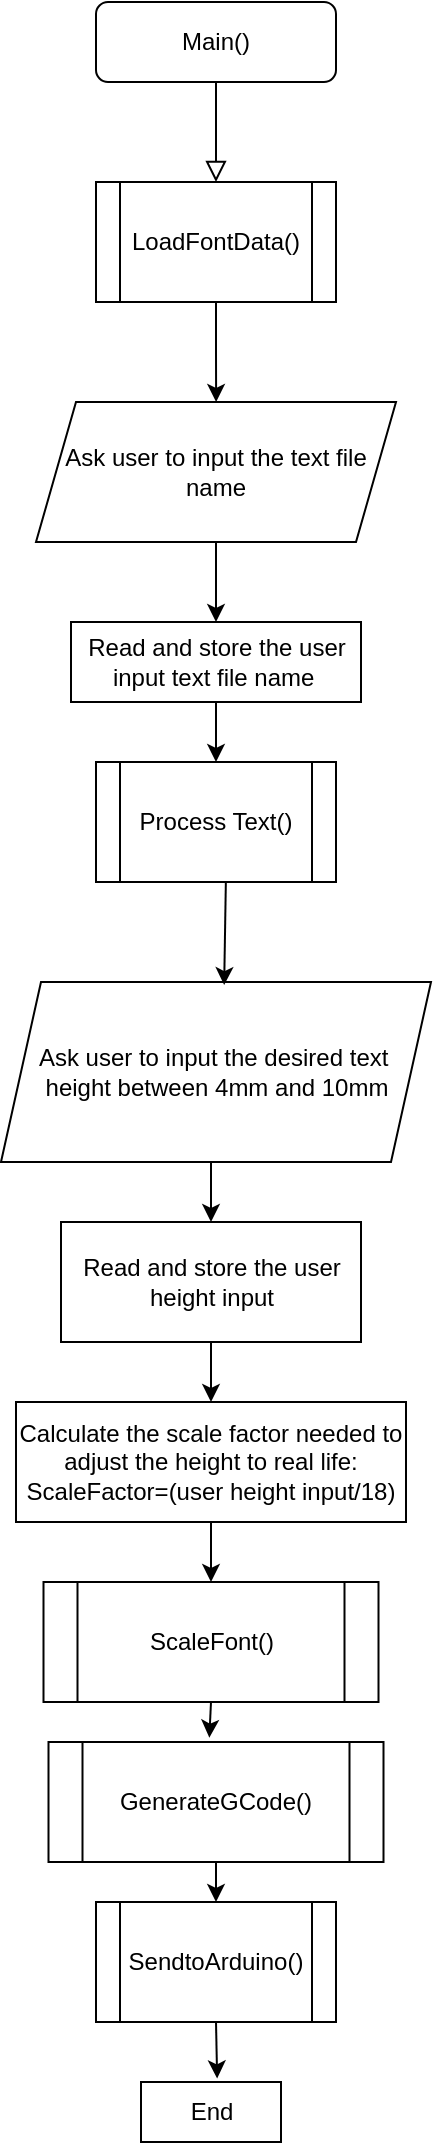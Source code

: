 <mxfile version="24.8.6" pages="4">
  <diagram id="C5RBs43oDa-KdzZeNtuy" name="Page-1">
    <mxGraphModel dx="2318" dy="1303" grid="1" gridSize="10" guides="1" tooltips="1" connect="1" arrows="1" fold="1" page="1" pageScale="1" pageWidth="827" pageHeight="1169" math="0" shadow="0">
      <root>
        <mxCell id="WIyWlLk6GJQsqaUBKTNV-0" />
        <mxCell id="WIyWlLk6GJQsqaUBKTNV-1" parent="WIyWlLk6GJQsqaUBKTNV-0" />
        <mxCell id="WIyWlLk6GJQsqaUBKTNV-2" value="" style="rounded=0;html=1;jettySize=auto;orthogonalLoop=1;fontSize=11;endArrow=block;endFill=0;endSize=8;strokeWidth=1;shadow=0;labelBackgroundColor=none;edgeStyle=orthogonalEdgeStyle;" parent="WIyWlLk6GJQsqaUBKTNV-1" source="WIyWlLk6GJQsqaUBKTNV-3" edge="1">
          <mxGeometry relative="1" as="geometry">
            <mxPoint x="220" y="170" as="targetPoint" />
          </mxGeometry>
        </mxCell>
        <mxCell id="WIyWlLk6GJQsqaUBKTNV-3" value="Main()" style="rounded=1;whiteSpace=wrap;html=1;fontSize=12;glass=0;strokeWidth=1;shadow=0;" parent="WIyWlLk6GJQsqaUBKTNV-1" vertex="1">
          <mxGeometry x="160" y="80" width="120" height="40" as="geometry" />
        </mxCell>
        <mxCell id="WIyWlLk6GJQsqaUBKTNV-11" value="Read and store the user input text file name&amp;nbsp;" style="rounded=0;whiteSpace=wrap;html=1;fontSize=12;glass=0;strokeWidth=1;shadow=0;" parent="WIyWlLk6GJQsqaUBKTNV-1" vertex="1">
          <mxGeometry x="147.5" y="390" width="145" height="40" as="geometry" />
        </mxCell>
        <mxCell id="sNgbYakATSlWxgivNhm_-2" style="edgeStyle=orthogonalEdgeStyle;rounded=0;orthogonalLoop=1;jettySize=auto;html=1;exitX=0.5;exitY=1;exitDx=0;exitDy=0;" parent="WIyWlLk6GJQsqaUBKTNV-1" source="sNgbYakATSlWxgivNhm_-0" edge="1">
          <mxGeometry relative="1" as="geometry">
            <mxPoint x="220.069" y="280" as="targetPoint" />
          </mxGeometry>
        </mxCell>
        <mxCell id="sNgbYakATSlWxgivNhm_-0" value="LoadFontData()" style="shape=process;whiteSpace=wrap;html=1;backgroundOutline=1;" parent="WIyWlLk6GJQsqaUBKTNV-1" vertex="1">
          <mxGeometry x="160" y="170" width="120" height="60" as="geometry" />
        </mxCell>
        <mxCell id="sNgbYakATSlWxgivNhm_-3" value="Ask user to input the text file name" style="shape=parallelogram;perimeter=parallelogramPerimeter;whiteSpace=wrap;html=1;fixedSize=1;" parent="WIyWlLk6GJQsqaUBKTNV-1" vertex="1">
          <mxGeometry x="130" y="280" width="180" height="70" as="geometry" />
        </mxCell>
        <mxCell id="sNgbYakATSlWxgivNhm_-4" value="" style="endArrow=classic;html=1;rounded=0;exitX=0.5;exitY=1;exitDx=0;exitDy=0;entryX=0.5;entryY=0;entryDx=0;entryDy=0;" parent="WIyWlLk6GJQsqaUBKTNV-1" source="sNgbYakATSlWxgivNhm_-3" target="WIyWlLk6GJQsqaUBKTNV-11" edge="1">
          <mxGeometry width="50" height="50" relative="1" as="geometry">
            <mxPoint x="260" y="370" as="sourcePoint" />
            <mxPoint x="310" y="320" as="targetPoint" />
          </mxGeometry>
        </mxCell>
        <mxCell id="sNgbYakATSlWxgivNhm_-10" style="edgeStyle=orthogonalEdgeStyle;rounded=0;orthogonalLoop=1;jettySize=auto;html=1;exitX=0.5;exitY=1;exitDx=0;exitDy=0;entryX=0.5;entryY=0;entryDx=0;entryDy=0;" parent="WIyWlLk6GJQsqaUBKTNV-1" source="sNgbYakATSlWxgivNhm_-6" target="sNgbYakATSlWxgivNhm_-9" edge="1">
          <mxGeometry relative="1" as="geometry" />
        </mxCell>
        <mxCell id="sNgbYakATSlWxgivNhm_-6" value="Ask user to input the desired text&amp;nbsp; height between 4mm and 10mm" style="shape=parallelogram;perimeter=parallelogramPerimeter;whiteSpace=wrap;html=1;fixedSize=1;" parent="WIyWlLk6GJQsqaUBKTNV-1" vertex="1">
          <mxGeometry x="112.5" y="570" width="215" height="90" as="geometry" />
        </mxCell>
        <mxCell id="sNgbYakATSlWxgivNhm_-13" style="edgeStyle=orthogonalEdgeStyle;rounded=0;orthogonalLoop=1;jettySize=auto;html=1;exitX=0.5;exitY=1;exitDx=0;exitDy=0;entryX=0.5;entryY=0;entryDx=0;entryDy=0;" parent="WIyWlLk6GJQsqaUBKTNV-1" source="sNgbYakATSlWxgivNhm_-9" target="sNgbYakATSlWxgivNhm_-11" edge="1">
          <mxGeometry relative="1" as="geometry" />
        </mxCell>
        <mxCell id="sNgbYakATSlWxgivNhm_-9" value="Read and store the user height input" style="rounded=0;whiteSpace=wrap;html=1;" parent="WIyWlLk6GJQsqaUBKTNV-1" vertex="1">
          <mxGeometry x="142.5" y="690" width="150" height="60" as="geometry" />
        </mxCell>
        <mxCell id="sNgbYakATSlWxgivNhm_-14" style="edgeStyle=orthogonalEdgeStyle;rounded=0;orthogonalLoop=1;jettySize=auto;html=1;exitX=0.5;exitY=1;exitDx=0;exitDy=0;entryX=0.5;entryY=0;entryDx=0;entryDy=0;" parent="WIyWlLk6GJQsqaUBKTNV-1" source="sNgbYakATSlWxgivNhm_-11" target="sNgbYakATSlWxgivNhm_-12" edge="1">
          <mxGeometry relative="1" as="geometry" />
        </mxCell>
        <mxCell id="sNgbYakATSlWxgivNhm_-11" value="Calculate the scale factor needed to adjust the height to real life:&lt;div&gt;ScaleFactor=(user height input/18)&lt;/div&gt;" style="rounded=0;whiteSpace=wrap;html=1;" parent="WIyWlLk6GJQsqaUBKTNV-1" vertex="1">
          <mxGeometry x="120" y="780" width="195" height="60" as="geometry" />
        </mxCell>
        <mxCell id="sNgbYakATSlWxgivNhm_-12" value="ScaleFont()" style="shape=process;whiteSpace=wrap;html=1;backgroundOutline=1;" parent="WIyWlLk6GJQsqaUBKTNV-1" vertex="1">
          <mxGeometry x="133.75" y="870" width="167.5" height="60" as="geometry" />
        </mxCell>
        <mxCell id="sNgbYakATSlWxgivNhm_-15" value="SendtoArduino()" style="shape=process;whiteSpace=wrap;html=1;backgroundOutline=1;" parent="WIyWlLk6GJQsqaUBKTNV-1" vertex="1">
          <mxGeometry x="160" y="1030" width="120" height="60" as="geometry" />
        </mxCell>
        <mxCell id="lnb4Rd1YpTcgZtunQ4nF-0" value="GenerateGCode()" style="shape=process;whiteSpace=wrap;html=1;backgroundOutline=1;" parent="WIyWlLk6GJQsqaUBKTNV-1" vertex="1">
          <mxGeometry x="136.25" y="950" width="167.5" height="60" as="geometry" />
        </mxCell>
        <mxCell id="JYrKUDy01H7wKMMAi8Ch-0" value="Process Text()" style="shape=process;whiteSpace=wrap;html=1;backgroundOutline=1;" parent="WIyWlLk6GJQsqaUBKTNV-1" vertex="1">
          <mxGeometry x="160" y="460" width="120" height="60" as="geometry" />
        </mxCell>
        <mxCell id="scWSFlbmtgKyWuSqwEYI-0" value="" style="endArrow=classic;html=1;rounded=0;exitX=0.5;exitY=1;exitDx=0;exitDy=0;entryX=0.5;entryY=0;entryDx=0;entryDy=0;" parent="WIyWlLk6GJQsqaUBKTNV-1" source="WIyWlLk6GJQsqaUBKTNV-11" target="JYrKUDy01H7wKMMAi8Ch-0" edge="1">
          <mxGeometry width="50" height="50" relative="1" as="geometry">
            <mxPoint x="300" y="480" as="sourcePoint" />
            <mxPoint x="350" y="430" as="targetPoint" />
          </mxGeometry>
        </mxCell>
        <mxCell id="scWSFlbmtgKyWuSqwEYI-2" value="End" style="rounded=0;whiteSpace=wrap;html=1;" parent="WIyWlLk6GJQsqaUBKTNV-1" vertex="1">
          <mxGeometry x="182.5" y="1120" width="70" height="30" as="geometry" />
        </mxCell>
        <mxCell id="scWSFlbmtgKyWuSqwEYI-4" value="" style="endArrow=classic;html=1;rounded=0;exitX=0.5;exitY=1;exitDx=0;exitDy=0;entryX=0.544;entryY=-0.06;entryDx=0;entryDy=0;entryPerimeter=0;" parent="WIyWlLk6GJQsqaUBKTNV-1" source="sNgbYakATSlWxgivNhm_-15" target="scWSFlbmtgKyWuSqwEYI-2" edge="1">
          <mxGeometry width="50" height="50" relative="1" as="geometry">
            <mxPoint x="280" y="1100" as="sourcePoint" />
            <mxPoint x="330" y="1050" as="targetPoint" />
          </mxGeometry>
        </mxCell>
        <mxCell id="scWSFlbmtgKyWuSqwEYI-5" value="" style="endArrow=classic;html=1;rounded=0;exitX=0.5;exitY=1;exitDx=0;exitDy=0;entryX=0.5;entryY=0;entryDx=0;entryDy=0;" parent="WIyWlLk6GJQsqaUBKTNV-1" source="lnb4Rd1YpTcgZtunQ4nF-0" target="sNgbYakATSlWxgivNhm_-15" edge="1">
          <mxGeometry width="50" height="50" relative="1" as="geometry">
            <mxPoint x="280" y="1100" as="sourcePoint" />
            <mxPoint x="330" y="1050" as="targetPoint" />
          </mxGeometry>
        </mxCell>
        <mxCell id="scWSFlbmtgKyWuSqwEYI-6" value="" style="endArrow=classic;html=1;rounded=0;exitX=0.5;exitY=1;exitDx=0;exitDy=0;entryX=0.48;entryY=-0.036;entryDx=0;entryDy=0;entryPerimeter=0;" parent="WIyWlLk6GJQsqaUBKTNV-1" source="sNgbYakATSlWxgivNhm_-12" target="lnb4Rd1YpTcgZtunQ4nF-0" edge="1">
          <mxGeometry width="50" height="50" relative="1" as="geometry">
            <mxPoint x="280" y="900" as="sourcePoint" />
            <mxPoint x="330" y="850" as="targetPoint" />
          </mxGeometry>
        </mxCell>
        <mxCell id="scWSFlbmtgKyWuSqwEYI-7" value="" style="endArrow=classic;html=1;rounded=0;entryX=0.519;entryY=0.017;entryDx=0;entryDy=0;entryPerimeter=0;exitX=0.541;exitY=1.007;exitDx=0;exitDy=0;exitPerimeter=0;" parent="WIyWlLk6GJQsqaUBKTNV-1" source="JYrKUDy01H7wKMMAi8Ch-0" target="sNgbYakATSlWxgivNhm_-6" edge="1">
          <mxGeometry width="50" height="50" relative="1" as="geometry">
            <mxPoint x="292.5" y="520" as="sourcePoint" />
            <mxPoint x="342.5" y="470" as="targetPoint" />
          </mxGeometry>
        </mxCell>
      </root>
    </mxGraphModel>
  </diagram>
  <diagram id="kF3ROhMH0Hg-4KqkkMKR" name="Page-2">
    <mxGraphModel dx="1685" dy="947" grid="1" gridSize="10" guides="1" tooltips="1" connect="1" arrows="1" fold="1" page="1" pageScale="1" pageWidth="827" pageHeight="1169" math="0" shadow="0">
      <root>
        <mxCell id="0" />
        <mxCell id="1" parent="0" />
        <mxCell id="3Hz11mZcJjZmSHFyL8-g-18" style="edgeStyle=orthogonalEdgeStyle;rounded=0;orthogonalLoop=1;jettySize=auto;html=1;exitX=0.5;exitY=1;exitDx=0;exitDy=0;entryX=0.5;entryY=0;entryDx=0;entryDy=0;" parent="1" source="zgjBJkG_xgu90ymXgIzC-1" target="zgjBJkG_xgu90ymXgIzC-2" edge="1">
          <mxGeometry relative="1" as="geometry" />
        </mxCell>
        <mxCell id="zgjBJkG_xgu90ymXgIzC-1" value="LoadFontData()" style="rounded=1;whiteSpace=wrap;html=1;" parent="1" vertex="1">
          <mxGeometry x="145" y="40" width="120" height="60" as="geometry" />
        </mxCell>
        <mxCell id="3Hz11mZcJjZmSHFyL8-g-10" style="edgeStyle=orthogonalEdgeStyle;rounded=0;orthogonalLoop=1;jettySize=auto;html=1;exitX=0.5;exitY=1;exitDx=0;exitDy=0;entryX=0.5;entryY=0;entryDx=0;entryDy=0;" parent="1" source="zgjBJkG_xgu90ymXgIzC-2" target="zgjBJkG_xgu90ymXgIzC-4" edge="1">
          <mxGeometry relative="1" as="geometry" />
        </mxCell>
        <UserObject label="Open and read the font data, &#39;SingleStrokeFont.txt" link="Load font data from the &quot;SingleStrokeFont.txt&quot; file" id="zgjBJkG_xgu90ymXgIzC-2">
          <mxCell style="rounded=0;whiteSpace=wrap;html=1;" parent="1" vertex="1">
            <mxGeometry x="145" y="130" width="120" height="50" as="geometry" />
          </mxCell>
        </UserObject>
        <mxCell id="zgjBJkG_xgu90ymXgIzC-5" style="edgeStyle=orthogonalEdgeStyle;rounded=0;orthogonalLoop=1;jettySize=auto;html=1;exitX=1;exitY=0.5;exitDx=0;exitDy=0;" parent="1" source="zgjBJkG_xgu90ymXgIzC-4" edge="1">
          <mxGeometry relative="1" as="geometry">
            <mxPoint x="355" y="260.333" as="targetPoint" />
          </mxGeometry>
        </mxCell>
        <mxCell id="3Hz11mZcJjZmSHFyL8-g-4" style="edgeStyle=orthogonalEdgeStyle;rounded=0;orthogonalLoop=1;jettySize=auto;html=1;exitX=0.5;exitY=1;exitDx=0;exitDy=0;entryX=0.5;entryY=0;entryDx=0;entryDy=0;" parent="1" source="zgjBJkG_xgu90ymXgIzC-4" target="Wn6Uqj_4H-TygD0mhABq-3" edge="1">
          <mxGeometry relative="1" as="geometry" />
        </mxCell>
        <mxCell id="zgjBJkG_xgu90ymXgIzC-4" value="Check if the file is opened successfully" style="rhombus;whiteSpace=wrap;html=1;" parent="1" vertex="1">
          <mxGeometry x="105" y="210" width="200" height="100" as="geometry" />
        </mxCell>
        <mxCell id="3Hz11mZcJjZmSHFyL8-g-7" style="edgeStyle=orthogonalEdgeStyle;rounded=0;orthogonalLoop=1;jettySize=auto;html=1;exitX=0.5;exitY=1;exitDx=0;exitDy=0;entryX=0.5;entryY=0;entryDx=0;entryDy=0;" parent="1" source="zgjBJkG_xgu90ymXgIzC-6" target="Wn6Uqj_4H-TygD0mhABq-2" edge="1">
          <mxGeometry relative="1" as="geometry" />
        </mxCell>
        <mxCell id="zgjBJkG_xgu90ymXgIzC-6" value="Output to the screen: &#39;Error: file cannot be opened.&#39;" style="shape=parallelogram;perimeter=parallelogramPerimeter;whiteSpace=wrap;html=1;fixedSize=1;" parent="1" vertex="1">
          <mxGeometry x="345" y="230" width="200" height="60" as="geometry" />
        </mxCell>
        <mxCell id="Wn6Uqj_4H-TygD0mhABq-2" value="break" style="rounded=0;whiteSpace=wrap;html=1;" parent="1" vertex="1">
          <mxGeometry x="398.5" y="330" width="93" height="40" as="geometry" />
        </mxCell>
        <mxCell id="UexK58nmIc1QVbj9qdmx-4" style="edgeStyle=orthogonalEdgeStyle;rounded=0;orthogonalLoop=1;jettySize=auto;html=1;exitX=0.5;exitY=1;exitDx=0;exitDy=0;entryX=0.5;entryY=0;entryDx=0;entryDy=0;" parent="1" source="Wn6Uqj_4H-TygD0mhABq-3" target="UexK58nmIc1QVbj9qdmx-1" edge="1">
          <mxGeometry relative="1" as="geometry" />
        </mxCell>
        <mxCell id="UexK58nmIc1QVbj9qdmx-36" style="edgeStyle=orthogonalEdgeStyle;rounded=0;orthogonalLoop=1;jettySize=auto;html=1;exitX=0;exitY=0.5;exitDx=0;exitDy=0;entryX=0;entryY=0.5;entryDx=0;entryDy=0;" parent="1" source="Wn6Uqj_4H-TygD0mhABq-3" target="UexK58nmIc1QVbj9qdmx-24" edge="1">
          <mxGeometry relative="1" as="geometry">
            <Array as="points">
              <mxPoint x="30" y="435" />
              <mxPoint x="30" y="920" />
            </Array>
          </mxGeometry>
        </mxCell>
        <mxCell id="UexK58nmIc1QVbj9qdmx-37" value="False" style="edgeLabel;html=1;align=center;verticalAlign=middle;resizable=0;points=[];" parent="UexK58nmIc1QVbj9qdmx-36" vertex="1" connectable="0">
          <mxGeometry x="-0.776" y="-2" relative="1" as="geometry">
            <mxPoint x="32" y="-39" as="offset" />
          </mxGeometry>
        </mxCell>
        <mxCell id="Wn6Uqj_4H-TygD0mhABq-3" value="For loop to go through every line&amp;nbsp;&lt;div&gt;of&amp;nbsp;&lt;span style=&quot;background-color: initial;&quot;&gt;the font data file&lt;/span&gt;&lt;/div&gt;" style="rhombus;whiteSpace=wrap;html=1;" parent="1" vertex="1">
          <mxGeometry x="87.5" y="370" width="235" height="130" as="geometry" />
        </mxCell>
        <mxCell id="3Hz11mZcJjZmSHFyL8-g-9" value="No" style="text;html=1;align=center;verticalAlign=middle;whiteSpace=wrap;rounded=0;" parent="1" vertex="1">
          <mxGeometry x="295" y="230" width="60" height="30" as="geometry" />
        </mxCell>
        <mxCell id="3Hz11mZcJjZmSHFyL8-g-11" value="Yes" style="text;html=1;align=center;verticalAlign=middle;whiteSpace=wrap;rounded=0;" parent="1" vertex="1">
          <mxGeometry x="155" y="320" width="60" height="30" as="geometry" />
        </mxCell>
        <mxCell id="UexK58nmIc1QVbj9qdmx-22" style="edgeStyle=orthogonalEdgeStyle;rounded=0;orthogonalLoop=1;jettySize=auto;html=1;exitX=1;exitY=0.5;exitDx=0;exitDy=0;" parent="1" source="UexK58nmIc1QVbj9qdmx-1" target="UexK58nmIc1QVbj9qdmx-8" edge="1">
          <mxGeometry relative="1" as="geometry" />
        </mxCell>
        <mxCell id="UexK58nmIc1QVbj9qdmx-1" value="The first variable within the line a &#39;999&#39;?" style="rhombus;whiteSpace=wrap;html=1;" parent="1" vertex="1">
          <mxGeometry x="80" y="550" width="250" height="160" as="geometry" />
        </mxCell>
        <mxCell id="UexK58nmIc1QVbj9qdmx-7" value="Scan and store the 2nd and 3rd variable within the same line in the character data structure as &#39;C&#39; and &#39;N&#39;" style="rounded=0;whiteSpace=wrap;html=1;" parent="1" vertex="1">
          <mxGeometry x="125" y="750" width="170" height="90" as="geometry" />
        </mxCell>
        <mxCell id="UexK58nmIc1QVbj9qdmx-8" value="Scan and store the three variables in a Point data structure: &#39;X&#39;, &#39;Y&#39; and &#39;P&#39; respectfully using pointer to ensure this aligns to a specific character data" style="rounded=0;whiteSpace=wrap;html=1;" parent="1" vertex="1">
          <mxGeometry x="377.5" y="592.5" width="212.5" height="75" as="geometry" />
        </mxCell>
        <mxCell id="UexK58nmIc1QVbj9qdmx-16" style="edgeStyle=orthogonalEdgeStyle;rounded=0;orthogonalLoop=1;jettySize=auto;html=1;exitX=0.5;exitY=1;exitDx=0;exitDy=0;entryX=0.475;entryY=-0.001;entryDx=0;entryDy=0;entryPerimeter=0;" parent="1" source="UexK58nmIc1QVbj9qdmx-1" target="UexK58nmIc1QVbj9qdmx-7" edge="1">
          <mxGeometry relative="1" as="geometry" />
        </mxCell>
        <mxCell id="UexK58nmIc1QVbj9qdmx-17" value="True" style="text;html=1;align=center;verticalAlign=middle;whiteSpace=wrap;rounded=0;" parent="1" vertex="1">
          <mxGeometry x="191.5" y="710" width="60" height="30" as="geometry" />
        </mxCell>
        <mxCell id="UexK58nmIc1QVbj9qdmx-20" value="True" style="text;html=1;align=center;verticalAlign=middle;whiteSpace=wrap;rounded=0;" parent="1" vertex="1">
          <mxGeometry x="197.5" y="510" width="60" height="30" as="geometry" />
        </mxCell>
        <mxCell id="UexK58nmIc1QVbj9qdmx-23" value="False" style="text;html=1;align=center;verticalAlign=middle;whiteSpace=wrap;rounded=0;" parent="1" vertex="1">
          <mxGeometry x="311.88" y="600" width="60" height="30" as="geometry" />
        </mxCell>
        <mxCell id="UexK58nmIc1QVbj9qdmx-40" style="edgeStyle=orthogonalEdgeStyle;rounded=0;orthogonalLoop=1;jettySize=auto;html=1;exitX=0.5;exitY=1;exitDx=0;exitDy=0;entryX=0.5;entryY=0;entryDx=0;entryDy=0;" parent="1" source="UexK58nmIc1QVbj9qdmx-24" target="UexK58nmIc1QVbj9qdmx-39" edge="1">
          <mxGeometry relative="1" as="geometry" />
        </mxCell>
        <mxCell id="UexK58nmIc1QVbj9qdmx-24" value="Close the file once it finishes going through each line" style="rounded=0;whiteSpace=wrap;html=1;" parent="1" vertex="1">
          <mxGeometry x="150" y="890" width="120" height="60" as="geometry" />
        </mxCell>
        <mxCell id="UexK58nmIc1QVbj9qdmx-28" value="" style="endArrow=classic;html=1;rounded=0;entryX=1;entryY=0.5;entryDx=0;entryDy=0;" parent="1" target="Wn6Uqj_4H-TygD0mhABq-3" edge="1">
          <mxGeometry width="50" height="50" relative="1" as="geometry">
            <mxPoint x="295" y="800" as="sourcePoint" />
            <mxPoint x="660" y="490" as="targetPoint" />
            <Array as="points">
              <mxPoint x="680" y="800" />
              <mxPoint x="680" y="435" />
            </Array>
          </mxGeometry>
        </mxCell>
        <mxCell id="UexK58nmIc1QVbj9qdmx-30" value="" style="ellipse;whiteSpace=wrap;html=1;aspect=fixed;" parent="1" vertex="1">
          <mxGeometry x="660" y="610" width="42.5" height="42.5" as="geometry" />
        </mxCell>
        <mxCell id="UexK58nmIc1QVbj9qdmx-34" value="" style="endArrow=classic;html=1;rounded=0;entryX=0;entryY=0.5;entryDx=0;entryDy=0;exitX=1;exitY=0.5;exitDx=0;exitDy=0;" parent="1" source="UexK58nmIc1QVbj9qdmx-8" target="UexK58nmIc1QVbj9qdmx-30" edge="1">
          <mxGeometry width="50" height="50" relative="1" as="geometry">
            <mxPoint x="590" y="640" as="sourcePoint" />
            <mxPoint x="640" y="590" as="targetPoint" />
          </mxGeometry>
        </mxCell>
        <mxCell id="UexK58nmIc1QVbj9qdmx-35" value="" style="endArrow=classic;html=1;rounded=0;" parent="1" edge="1">
          <mxGeometry width="50" height="50" relative="1" as="geometry">
            <mxPoint x="680" y="800" as="sourcePoint" />
            <mxPoint x="680" y="652.5" as="targetPoint" />
          </mxGeometry>
        </mxCell>
        <mxCell id="UexK58nmIc1QVbj9qdmx-39" value="Return Value" style="rounded=0;whiteSpace=wrap;html=1;" parent="1" vertex="1">
          <mxGeometry x="160" y="980" width="100" height="40" as="geometry" />
        </mxCell>
      </root>
    </mxGraphModel>
  </diagram>
  <diagram id="X3kHV3NRr354XeWhVmbE" name="Page-4">
    <mxGraphModel dx="1236" dy="695" grid="1" gridSize="10" guides="1" tooltips="1" connect="1" arrows="1" fold="1" page="1" pageScale="1" pageWidth="827" pageHeight="1169" math="0" shadow="0">
      <root>
        <mxCell id="0" />
        <mxCell id="1" parent="0" />
        <mxCell id="YTYWsJB1ephSFPN_lWD0-1" style="edgeStyle=orthogonalEdgeStyle;rounded=0;orthogonalLoop=1;jettySize=auto;html=1;exitX=0.5;exitY=1;exitDx=0;exitDy=0;entryX=0.5;entryY=0;entryDx=0;entryDy=0;" edge="1" parent="1" source="Om_LEBFRsWqsA2o2r3wD-1" target="PQtEc-GLBQ6ZolBqLa9i-1">
          <mxGeometry relative="1" as="geometry" />
        </mxCell>
        <mxCell id="Om_LEBFRsWqsA2o2r3wD-1" value="LoadTextFile()" style="rounded=1;whiteSpace=wrap;html=1;" parent="1" vertex="1">
          <mxGeometry x="170" y="40" width="120" height="60" as="geometry" />
        </mxCell>
        <mxCell id="YTYWsJB1ephSFPN_lWD0-2" style="edgeStyle=orthogonalEdgeStyle;rounded=0;orthogonalLoop=1;jettySize=auto;html=1;exitX=0.5;exitY=1;exitDx=0;exitDy=0;entryX=0.5;entryY=0;entryDx=0;entryDy=0;" edge="1" parent="1" source="PQtEc-GLBQ6ZolBqLa9i-1" target="uiupXI2tiz82auDL9hZZ-8">
          <mxGeometry relative="1" as="geometry" />
        </mxCell>
        <UserObject label="Open and read the text file the user has specified&amp;nbsp;" link="Load font data from the &quot;SingleStrokeFont.txt&quot; file" id="PQtEc-GLBQ6ZolBqLa9i-1">
          <mxCell style="rounded=0;whiteSpace=wrap;html=1;" parent="1" vertex="1">
            <mxGeometry x="170" y="150" width="120" height="50" as="geometry" />
          </mxCell>
        </UserObject>
        <mxCell id="YTYWsJB1ephSFPN_lWD0-4" style="edgeStyle=orthogonalEdgeStyle;rounded=0;orthogonalLoop=1;jettySize=auto;html=1;exitX=0.5;exitY=1;exitDx=0;exitDy=0;entryX=0.5;entryY=0;entryDx=0;entryDy=0;" edge="1" parent="1" source="pnw8Pf061pAoEFNENtn6-1" target="uiupXI2tiz82auDL9hZZ-9">
          <mxGeometry relative="1" as="geometry" />
        </mxCell>
        <mxCell id="pnw8Pf061pAoEFNENtn6-1" value="Convert the text file to ASCII value" style="rounded=0;whiteSpace=wrap;html=1;" parent="1" vertex="1">
          <mxGeometry x="170" y="350" width="120" height="60" as="geometry" />
        </mxCell>
        <mxCell id="uiupXI2tiz82auDL9hZZ-2" value="Multiply the scale factor by the original font data size" style="rounded=0;whiteSpace=wrap;html=1;" parent="1" vertex="1">
          <mxGeometry x="530" y="300" width="120" height="60" as="geometry" />
        </mxCell>
        <mxCell id="YTYWsJB1ephSFPN_lWD0-8" style="edgeStyle=orthogonalEdgeStyle;rounded=0;orthogonalLoop=1;jettySize=auto;html=1;exitX=0.5;exitY=1;exitDx=0;exitDy=0;entryX=0.5;entryY=0;entryDx=0;entryDy=0;" edge="1" parent="1" source="uiupXI2tiz82auDL9hZZ-3" target="uiupXI2tiz82auDL9hZZ-5">
          <mxGeometry relative="1" as="geometry" />
        </mxCell>
        <mxCell id="uiupXI2tiz82auDL9hZZ-3" value="Input: Original font text size&lt;div&gt;&amp;nbsp;(From text array structure, variable X and Y only)&lt;/div&gt;" style="shape=parallelogram;perimeter=parallelogramPerimeter;whiteSpace=wrap;html=1;fixedSize=1;" parent="1" vertex="1">
          <mxGeometry x="500" y="140" width="180" height="60" as="geometry" />
        </mxCell>
        <mxCell id="uiupXI2tiz82auDL9hZZ-4" value="Output: Text array scaled&amp;nbsp;&lt;div&gt;using pointer. The rest of variable should stay the same&lt;/div&gt;" style="shape=parallelogram;perimeter=parallelogramPerimeter;whiteSpace=wrap;html=1;fixedSize=1;" parent="1" vertex="1">
          <mxGeometry x="475" y="410" width="200" height="120" as="geometry" />
        </mxCell>
        <mxCell id="YTYWsJB1ephSFPN_lWD0-9" style="edgeStyle=orthogonalEdgeStyle;rounded=0;orthogonalLoop=1;jettySize=auto;html=1;exitX=0.5;exitY=1;exitDx=0;exitDy=0;entryX=0.5;entryY=0;entryDx=0;entryDy=0;" edge="1" parent="1" source="uiupXI2tiz82auDL9hZZ-5" target="uiupXI2tiz82auDL9hZZ-2">
          <mxGeometry relative="1" as="geometry" />
        </mxCell>
        <mxCell id="uiupXI2tiz82auDL9hZZ-5" value="Input: ScaleFactor" style="shape=parallelogram;perimeter=parallelogramPerimeter;whiteSpace=wrap;html=1;fixedSize=1;" parent="1" vertex="1">
          <mxGeometry x="520" y="220" width="140" height="60" as="geometry" />
        </mxCell>
        <mxCell id="YTYWsJB1ephSFPN_lWD0-7" style="edgeStyle=orthogonalEdgeStyle;rounded=0;orthogonalLoop=1;jettySize=auto;html=1;exitX=0.5;exitY=1;exitDx=0;exitDy=0;entryX=0.5;entryY=0;entryDx=0;entryDy=0;" edge="1" parent="1" source="uiupXI2tiz82auDL9hZZ-6" target="uiupXI2tiz82auDL9hZZ-3">
          <mxGeometry relative="1" as="geometry" />
        </mxCell>
        <mxCell id="uiupXI2tiz82auDL9hZZ-6" value="ScaleFont()" style="rounded=1;whiteSpace=wrap;html=1;" parent="1" vertex="1">
          <mxGeometry x="530" y="40" width="120" height="60" as="geometry" />
        </mxCell>
        <mxCell id="YTYWsJB1ephSFPN_lWD0-3" style="edgeStyle=orthogonalEdgeStyle;rounded=0;orthogonalLoop=1;jettySize=auto;html=1;exitX=0.5;exitY=1;exitDx=0;exitDy=0;" edge="1" parent="1" source="uiupXI2tiz82auDL9hZZ-8" target="pnw8Pf061pAoEFNENtn6-1">
          <mxGeometry relative="1" as="geometry" />
        </mxCell>
        <mxCell id="uiupXI2tiz82auDL9hZZ-8" value="Scan and store the file using dynamic memory allocation&amp;nbsp;" style="rounded=0;whiteSpace=wrap;html=1;" parent="1" vertex="1">
          <mxGeometry x="160" y="240" width="140" height="80" as="geometry" />
        </mxCell>
        <mxCell id="YTYWsJB1ephSFPN_lWD0-5" style="edgeStyle=orthogonalEdgeStyle;rounded=0;orthogonalLoop=1;jettySize=auto;html=1;exitX=0.5;exitY=1;exitDx=0;exitDy=0;entryX=0.5;entryY=0;entryDx=0;entryDy=0;" edge="1" parent="1" source="uiupXI2tiz82auDL9hZZ-9" target="IgghEioDvwlvBy7fPB1M-1">
          <mxGeometry relative="1" as="geometry" />
        </mxCell>
        <mxCell id="uiupXI2tiz82auDL9hZZ-9" value="Use pointer to access the character data structure&amp;nbsp;&amp;nbsp;" style="rounded=0;whiteSpace=wrap;html=1;" parent="1" vertex="1">
          <mxGeometry x="170" y="450" width="120" height="60" as="geometry" />
        </mxCell>
        <mxCell id="lnHLdgIvP5YFyIUpSji9-1" value="Output: Text array structure ASCII converted" style="shape=parallelogram;perimeter=parallelogramPerimeter;whiteSpace=wrap;html=1;fixedSize=1;" parent="1" vertex="1">
          <mxGeometry x="130" y="640" width="180" height="60" as="geometry" />
        </mxCell>
        <mxCell id="IgghEioDvwlvBy7fPB1M-1" value="Ensure the last line of coordinates is added to the next character&#39;s first line coordinates to offset the letters" style="rounded=0;whiteSpace=wrap;html=1;" vertex="1" parent="1">
          <mxGeometry x="155" y="530" width="150" height="90" as="geometry" />
        </mxCell>
        <mxCell id="YTYWsJB1ephSFPN_lWD0-11" style="edgeStyle=orthogonalEdgeStyle;rounded=0;orthogonalLoop=1;jettySize=auto;html=1;exitX=0.5;exitY=1;exitDx=0;exitDy=0;entryX=0.5;entryY=0;entryDx=0;entryDy=0;" edge="1" parent="1" source="QvrZo0HLnit5wRkqv6G1-1" target="QvrZo0HLnit5wRkqv6G1-5">
          <mxGeometry relative="1" as="geometry" />
        </mxCell>
        <mxCell id="QvrZo0HLnit5wRkqv6G1-1" value="SendtoArduino()" style="shape=process;whiteSpace=wrap;html=1;backgroundOutline=1;" vertex="1" parent="1">
          <mxGeometry x="515" y="620" width="120" height="60" as="geometry" />
        </mxCell>
        <mxCell id="YTYWsJB1ephSFPN_lWD0-14" style="edgeStyle=orthogonalEdgeStyle;rounded=0;orthogonalLoop=1;jettySize=auto;html=1;exitX=0.5;exitY=1;exitDx=0;exitDy=0;entryX=0.5;entryY=0;entryDx=0;entryDy=0;" edge="1" parent="1" source="QvrZo0HLnit5wRkqv6G1-2" target="QvrZo0HLnit5wRkqv6G1-4">
          <mxGeometry relative="1" as="geometry" />
        </mxCell>
        <mxCell id="QvrZo0HLnit5wRkqv6G1-2" value="Send G code command to Arduino" style="rounded=0;whiteSpace=wrap;html=1;" vertex="1" parent="1">
          <mxGeometry x="520" y="890" width="120" height="60" as="geometry" />
        </mxCell>
        <mxCell id="YTYWsJB1ephSFPN_lWD0-13" style="edgeStyle=orthogonalEdgeStyle;rounded=0;orthogonalLoop=1;jettySize=auto;html=1;exitX=0.5;exitY=1;exitDx=0;exitDy=0;entryX=0.5;entryY=0;entryDx=0;entryDy=0;" edge="1" parent="1" source="QvrZo0HLnit5wRkqv6G1-3" target="QvrZo0HLnit5wRkqv6G1-2">
          <mxGeometry relative="1" as="geometry" />
        </mxCell>
        <mxCell id="QvrZo0HLnit5wRkqv6G1-3" value="Input: char* Gcommand" style="shape=parallelogram;perimeter=parallelogramPerimeter;whiteSpace=wrap;html=1;fixedSize=1;" vertex="1" parent="1">
          <mxGeometry x="525" y="800" width="110" height="60" as="geometry" />
        </mxCell>
        <mxCell id="QvrZo0HLnit5wRkqv6G1-4" value="Return" style="rounded=0;whiteSpace=wrap;html=1;" vertex="1" parent="1">
          <mxGeometry x="520" y="980" width="120" height="60" as="geometry" />
        </mxCell>
        <mxCell id="YTYWsJB1ephSFPN_lWD0-12" style="edgeStyle=orthogonalEdgeStyle;rounded=0;orthogonalLoop=1;jettySize=auto;html=1;exitX=0.5;exitY=1;exitDx=0;exitDy=0;entryX=0.5;entryY=0;entryDx=0;entryDy=0;" edge="1" parent="1" source="QvrZo0HLnit5wRkqv6G1-5" target="QvrZo0HLnit5wRkqv6G1-3">
          <mxGeometry relative="1" as="geometry" />
        </mxCell>
        <mxCell id="QvrZo0HLnit5wRkqv6G1-5" value="Initialise the G Code:&lt;div&gt;F100&lt;/div&gt;&lt;div&gt;M3&lt;/div&gt;&lt;div&gt;S0&lt;/div&gt;" style="rounded=0;whiteSpace=wrap;html=1;" vertex="1" parent="1">
          <mxGeometry x="520" y="710" width="120" height="60" as="geometry" />
        </mxCell>
        <mxCell id="YTYWsJB1ephSFPN_lWD0-6" style="edgeStyle=orthogonalEdgeStyle;rounded=0;orthogonalLoop=1;jettySize=auto;html=1;exitX=0.5;exitY=1;exitDx=0;exitDy=0;entryX=0.554;entryY=0.068;entryDx=0;entryDy=0;entryPerimeter=0;" edge="1" parent="1" source="IgghEioDvwlvBy7fPB1M-1" target="lnHLdgIvP5YFyIUpSji9-1">
          <mxGeometry relative="1" as="geometry" />
        </mxCell>
        <mxCell id="YTYWsJB1ephSFPN_lWD0-10" style="edgeStyle=orthogonalEdgeStyle;rounded=0;orthogonalLoop=1;jettySize=auto;html=1;exitX=0.5;exitY=1;exitDx=0;exitDy=0;entryX=0.573;entryY=0.035;entryDx=0;entryDy=0;entryPerimeter=0;" edge="1" parent="1" source="uiupXI2tiz82auDL9hZZ-2" target="uiupXI2tiz82auDL9hZZ-4">
          <mxGeometry relative="1" as="geometry" />
        </mxCell>
      </root>
    </mxGraphModel>
  </diagram>
  <diagram id="Gz2WhXWt3FW7joCZVCgt" name="Page-3">
    <mxGraphModel dx="1236" dy="695" grid="1" gridSize="10" guides="1" tooltips="1" connect="1" arrows="1" fold="1" page="1" pageScale="1" pageWidth="827" pageHeight="1169" math="0" shadow="0">
      <root>
        <mxCell id="0" />
        <mxCell id="1" parent="0" />
        <mxCell id="yK7hfAwNQ9LtmbjUL9_8-11" style="edgeStyle=orthogonalEdgeStyle;rounded=0;orthogonalLoop=1;jettySize=auto;html=1;exitX=0.5;exitY=1;exitDx=0;exitDy=0;entryX=0.5;entryY=0;entryDx=0;entryDy=0;" edge="1" parent="1" source="nwJu55Zh6d_zuAcKv94x-1" target="Xq8CB2MlahzKVrBn53nq-3">
          <mxGeometry relative="1" as="geometry" />
        </mxCell>
        <mxCell id="nwJu55Zh6d_zuAcKv94x-1" value="GenerateGCode()" style="rounded=1;whiteSpace=wrap;html=1;" parent="1" vertex="1">
          <mxGeometry x="260" y="40" width="120" height="60" as="geometry" />
        </mxCell>
        <mxCell id="yK7hfAwNQ9LtmbjUL9_8-10" style="edgeStyle=orthogonalEdgeStyle;rounded=0;orthogonalLoop=1;jettySize=auto;html=1;exitX=0.5;exitY=1;exitDx=0;exitDy=0;entryX=0.5;entryY=0;entryDx=0;entryDy=0;" edge="1" parent="1" source="Xq8CB2MlahzKVrBn53nq-3" target="ZXM4WWVzVcbOpQHap2RM-2">
          <mxGeometry relative="1" as="geometry" />
        </mxCell>
        <mxCell id="Xq8CB2MlahzKVrBn53nq-3" value="Access the Text scaled structure" style="rounded=0;whiteSpace=wrap;html=1;" parent="1" vertex="1">
          <mxGeometry x="260" y="140" width="120" height="60" as="geometry" />
        </mxCell>
        <mxCell id="yK7hfAwNQ9LtmbjUL9_8-5" style="edgeStyle=orthogonalEdgeStyle;rounded=0;orthogonalLoop=1;jettySize=auto;html=1;exitX=1;exitY=0.5;exitDx=0;exitDy=0;" edge="1" parent="1" source="ZXM4WWVzVcbOpQHap2RM-1">
          <mxGeometry relative="1" as="geometry">
            <mxPoint x="430" y="484.889" as="targetPoint" />
          </mxGeometry>
        </mxCell>
        <mxCell id="ZXM4WWVzVcbOpQHap2RM-1" value="Third variable (P) is 1?" style="rhombus;whiteSpace=wrap;html=1;" parent="1" vertex="1">
          <mxGeometry x="245" y="430" width="150" height="110" as="geometry" />
        </mxCell>
        <mxCell id="yK7hfAwNQ9LtmbjUL9_8-9" style="edgeStyle=orthogonalEdgeStyle;rounded=0;orthogonalLoop=1;jettySize=auto;html=1;exitX=0.5;exitY=1;exitDx=0;exitDy=0;entryX=0.5;entryY=0;entryDx=0;entryDy=0;" edge="1" parent="1" source="ZXM4WWVzVcbOpQHap2RM-2" target="C3PkpOrpfsMrfKmFDjVo-1">
          <mxGeometry relative="1" as="geometry" />
        </mxCell>
        <mxCell id="ZXM4WWVzVcbOpQHap2RM-2" value="A for loop going through the&amp;nbsp;&lt;div&gt;text array structure size&lt;/div&gt;" style="rhombus;whiteSpace=wrap;html=1;" parent="1" vertex="1">
          <mxGeometry x="215" y="220" width="210" height="90" as="geometry" />
        </mxCell>
        <mxCell id="yK7hfAwNQ9LtmbjUL9_8-3" style="edgeStyle=orthogonalEdgeStyle;rounded=0;orthogonalLoop=1;jettySize=auto;html=1;exitX=0.5;exitY=1;exitDx=0;exitDy=0;entryX=0.5;entryY=0;entryDx=0;entryDy=0;" edge="1" parent="1" source="ZXM4WWVzVcbOpQHap2RM-3" target="ZXM4WWVzVcbOpQHap2RM-6">
          <mxGeometry relative="1" as="geometry" />
        </mxCell>
        <mxCell id="ZXM4WWVzVcbOpQHap2RM-3" value="Add &#39;S0&#39;&amp;nbsp; to represent pen up to G code structure - using pointer to add it to &#39;penstate&#39; variable" style="rounded=0;whiteSpace=wrap;html=1;" parent="1" vertex="1">
          <mxGeometry x="250" y="590" width="140" height="80" as="geometry" />
        </mxCell>
        <mxCell id="ZXM4WWVzVcbOpQHap2RM-4" value="Add &#39;S1000&#39; to represent pen down to G code structure using pointer to add it to &#39;penstate&#39; variable" style="rounded=0;whiteSpace=wrap;html=1;" parent="1" vertex="1">
          <mxGeometry x="435" y="445" width="150" height="80" as="geometry" />
        </mxCell>
        <mxCell id="yK7hfAwNQ9LtmbjUL9_8-1" style="edgeStyle=orthogonalEdgeStyle;rounded=0;orthogonalLoop=1;jettySize=auto;html=1;exitX=0;exitY=0.5;exitDx=0;exitDy=0;entryX=1;entryY=0.5;entryDx=0;entryDy=0;" edge="1" parent="1" source="ZXM4WWVzVcbOpQHap2RM-6" target="YR-jwGovKKHdb0vWRYnO-2">
          <mxGeometry relative="1" as="geometry" />
        </mxCell>
        <mxCell id="ZXM4WWVzVcbOpQHap2RM-6" value="Is the variable coordinate X or Y the&amp;nbsp;&lt;div&gt;same&amp;nbsp;&lt;span style=&quot;background-color: initial;&quot;&gt;as the previous line?&lt;/span&gt;&lt;/div&gt;" style="rhombus;whiteSpace=wrap;html=1;" parent="1" vertex="1">
          <mxGeometry x="198.75" y="710" width="242.5" height="145" as="geometry" />
        </mxCell>
        <mxCell id="YR-jwGovKKHdb0vWRYnO-1" value="Add &#39;G1&#39; to represent the bot is going to draw a straight line&amp;nbsp;" style="rounded=0;whiteSpace=wrap;html=1;" parent="1" vertex="1">
          <mxGeometry x="255" y="890" width="140" height="70" as="geometry" />
        </mxCell>
        <mxCell id="YR-jwGovKKHdb0vWRYnO-2" value="Add &#39;G0&#39; to represent the bot moving to a new position" style="rounded=0;whiteSpace=wrap;html=1;" parent="1" vertex="1">
          <mxGeometry x="40" y="752.5" width="120" height="60" as="geometry" />
        </mxCell>
        <mxCell id="yK7hfAwNQ9LtmbjUL9_8-6" style="edgeStyle=orthogonalEdgeStyle;rounded=0;orthogonalLoop=1;jettySize=auto;html=1;exitX=0.5;exitY=1;exitDx=0;exitDy=0;entryX=0.5;entryY=0;entryDx=0;entryDy=0;" edge="1" parent="1" source="C3PkpOrpfsMrfKmFDjVo-1" target="ZXM4WWVzVcbOpQHap2RM-1">
          <mxGeometry relative="1" as="geometry" />
        </mxCell>
        <mxCell id="C3PkpOrpfsMrfKmFDjVo-1" value="Convert the ASCII character to G-Code&amp;nbsp;" style="rounded=0;whiteSpace=wrap;html=1;" vertex="1" parent="1">
          <mxGeometry x="260" y="340" width="120" height="60" as="geometry" />
        </mxCell>
        <mxCell id="yK7hfAwNQ9LtmbjUL9_8-2" style="edgeStyle=orthogonalEdgeStyle;rounded=0;orthogonalLoop=1;jettySize=auto;html=1;exitX=0.5;exitY=1;exitDx=0;exitDy=0;" edge="1" parent="1" source="ZXM4WWVzVcbOpQHap2RM-6">
          <mxGeometry relative="1" as="geometry">
            <mxPoint x="321" y="890" as="targetPoint" />
          </mxGeometry>
        </mxCell>
        <mxCell id="yK7hfAwNQ9LtmbjUL9_8-4" style="edgeStyle=orthogonalEdgeStyle;rounded=0;orthogonalLoop=1;jettySize=auto;html=1;exitX=0.5;exitY=1;exitDx=0;exitDy=0;" edge="1" parent="1" source="ZXM4WWVzVcbOpQHap2RM-1">
          <mxGeometry relative="1" as="geometry">
            <mxPoint x="320" y="590" as="targetPoint" />
          </mxGeometry>
        </mxCell>
        <mxCell id="yK7hfAwNQ9LtmbjUL9_8-12" value="" style="endArrow=classic;html=1;rounded=0;exitX=0.5;exitY=1;exitDx=0;exitDy=0;entryX=1;entryY=0.5;entryDx=0;entryDy=0;" edge="1" parent="1" source="YR-jwGovKKHdb0vWRYnO-1" target="ZXM4WWVzVcbOpQHap2RM-2">
          <mxGeometry width="50" height="50" relative="1" as="geometry">
            <mxPoint x="210" y="860" as="sourcePoint" />
            <mxPoint x="770" y="340" as="targetPoint" />
            <Array as="points">
              <mxPoint x="325" y="1010" />
              <mxPoint x="760" y="1010" />
              <mxPoint x="760" y="265" />
            </Array>
          </mxGeometry>
        </mxCell>
        <mxCell id="yK7hfAwNQ9LtmbjUL9_8-13" value="" style="endArrow=classic;html=1;rounded=0;exitX=0.5;exitY=1;exitDx=0;exitDy=0;entryX=0;entryY=0.5;entryDx=0;entryDy=0;" edge="1" parent="1" source="YR-jwGovKKHdb0vWRYnO-2" target="YR-jwGovKKHdb0vWRYnO-1">
          <mxGeometry width="50" height="50" relative="1" as="geometry">
            <mxPoint x="450" y="780" as="sourcePoint" />
            <mxPoint x="500" y="730" as="targetPoint" />
            <Array as="points">
              <mxPoint x="100" y="925" />
            </Array>
          </mxGeometry>
        </mxCell>
        <mxCell id="yK7hfAwNQ9LtmbjUL9_8-14" value="" style="endArrow=classic;html=1;rounded=0;exitX=0.5;exitY=1;exitDx=0;exitDy=0;entryX=1;entryY=0.5;entryDx=0;entryDy=0;" edge="1" parent="1" source="ZXM4WWVzVcbOpQHap2RM-4" target="ZXM4WWVzVcbOpQHap2RM-3">
          <mxGeometry width="50" height="50" relative="1" as="geometry">
            <mxPoint x="450" y="670" as="sourcePoint" />
            <mxPoint x="500" y="620" as="targetPoint" />
            <Array as="points">
              <mxPoint x="510" y="630" />
            </Array>
          </mxGeometry>
        </mxCell>
        <mxCell id="yK7hfAwNQ9LtmbjUL9_8-16" value="Return" style="rounded=0;whiteSpace=wrap;html=1;" vertex="1" parent="1">
          <mxGeometry x="60" y="320" width="120" height="60" as="geometry" />
        </mxCell>
        <mxCell id="yK7hfAwNQ9LtmbjUL9_8-17" value="" style="endArrow=classic;html=1;rounded=0;entryX=0.5;entryY=0;entryDx=0;entryDy=0;exitX=0;exitY=0.5;exitDx=0;exitDy=0;" edge="1" parent="1" source="ZXM4WWVzVcbOpQHap2RM-2" target="yK7hfAwNQ9LtmbjUL9_8-16">
          <mxGeometry width="50" height="50" relative="1" as="geometry">
            <mxPoint x="205" y="255" as="sourcePoint" />
            <mxPoint x="110" y="310" as="targetPoint" />
            <Array as="points">
              <mxPoint x="120" y="265" />
            </Array>
          </mxGeometry>
        </mxCell>
        <mxCell id="yK7hfAwNQ9LtmbjUL9_8-18" value="Yes" style="text;html=1;align=center;verticalAlign=middle;whiteSpace=wrap;rounded=0;" vertex="1" parent="1">
          <mxGeometry x="320" y="855" width="60" height="30" as="geometry" />
        </mxCell>
        <mxCell id="yK7hfAwNQ9LtmbjUL9_8-19" value="No" style="text;html=1;align=center;verticalAlign=middle;whiteSpace=wrap;rounded=0;" vertex="1" parent="1">
          <mxGeometry x="155" y="752.5" width="60" height="30" as="geometry" />
        </mxCell>
        <mxCell id="yK7hfAwNQ9LtmbjUL9_8-20" value="Yes" style="text;html=1;align=center;verticalAlign=middle;whiteSpace=wrap;rounded=0;" vertex="1" parent="1">
          <mxGeometry x="380" y="460" width="60" height="30" as="geometry" />
        </mxCell>
        <mxCell id="yK7hfAwNQ9LtmbjUL9_8-22" value="No" style="text;html=1;align=center;verticalAlign=middle;whiteSpace=wrap;rounded=0;" vertex="1" parent="1">
          <mxGeometry x="250" y="540" width="60" height="30" as="geometry" />
        </mxCell>
        <mxCell id="yK7hfAwNQ9LtmbjUL9_8-23" value="True" style="text;html=1;align=center;verticalAlign=middle;whiteSpace=wrap;rounded=0;" vertex="1" parent="1">
          <mxGeometry x="310" y="310" width="60" height="30" as="geometry" />
        </mxCell>
        <mxCell id="yK7hfAwNQ9LtmbjUL9_8-26" value="False" style="text;html=1;align=center;verticalAlign=middle;whiteSpace=wrap;rounded=0;" vertex="1" parent="1">
          <mxGeometry x="140" y="230" width="60" height="30" as="geometry" />
        </mxCell>
      </root>
    </mxGraphModel>
  </diagram>
</mxfile>
